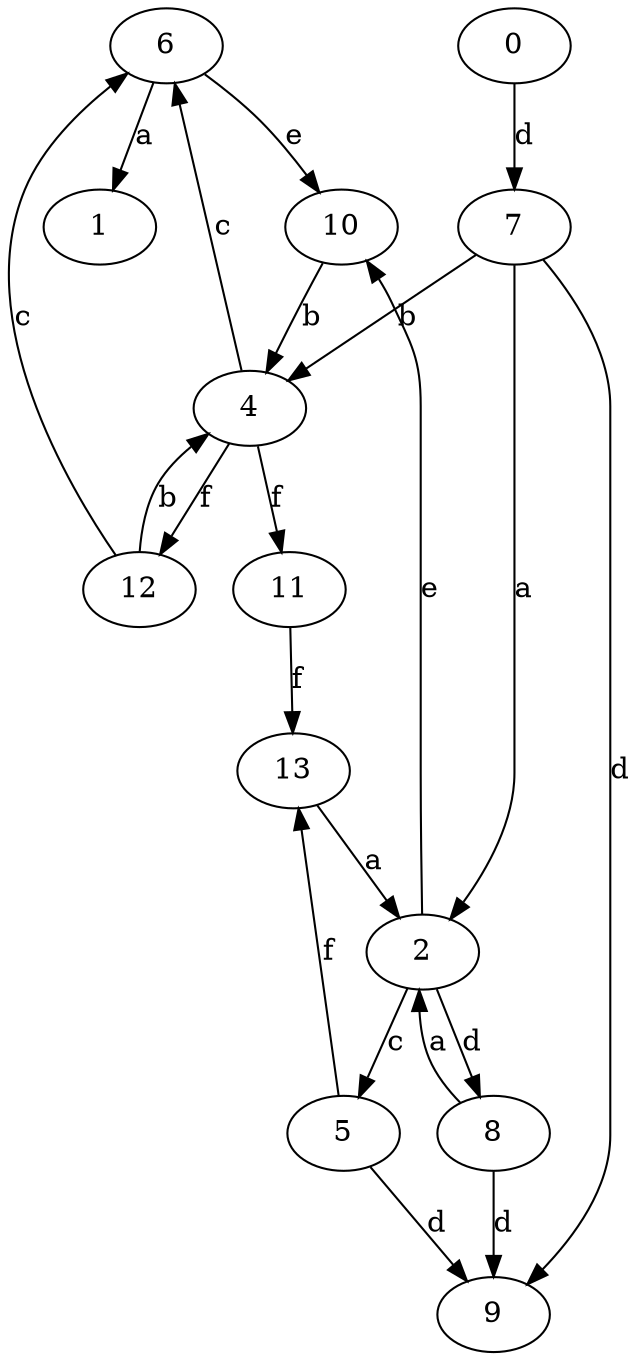 strict digraph  {
1;
2;
0;
4;
5;
6;
7;
8;
9;
10;
11;
12;
13;
2 -> 5  [label=c];
2 -> 8  [label=d];
2 -> 10  [label=e];
0 -> 7  [label=d];
4 -> 6  [label=c];
4 -> 11  [label=f];
4 -> 12  [label=f];
5 -> 9  [label=d];
5 -> 13  [label=f];
6 -> 1  [label=a];
6 -> 10  [label=e];
7 -> 2  [label=a];
7 -> 4  [label=b];
7 -> 9  [label=d];
8 -> 2  [label=a];
8 -> 9  [label=d];
10 -> 4  [label=b];
11 -> 13  [label=f];
12 -> 4  [label=b];
12 -> 6  [label=c];
13 -> 2  [label=a];
}
